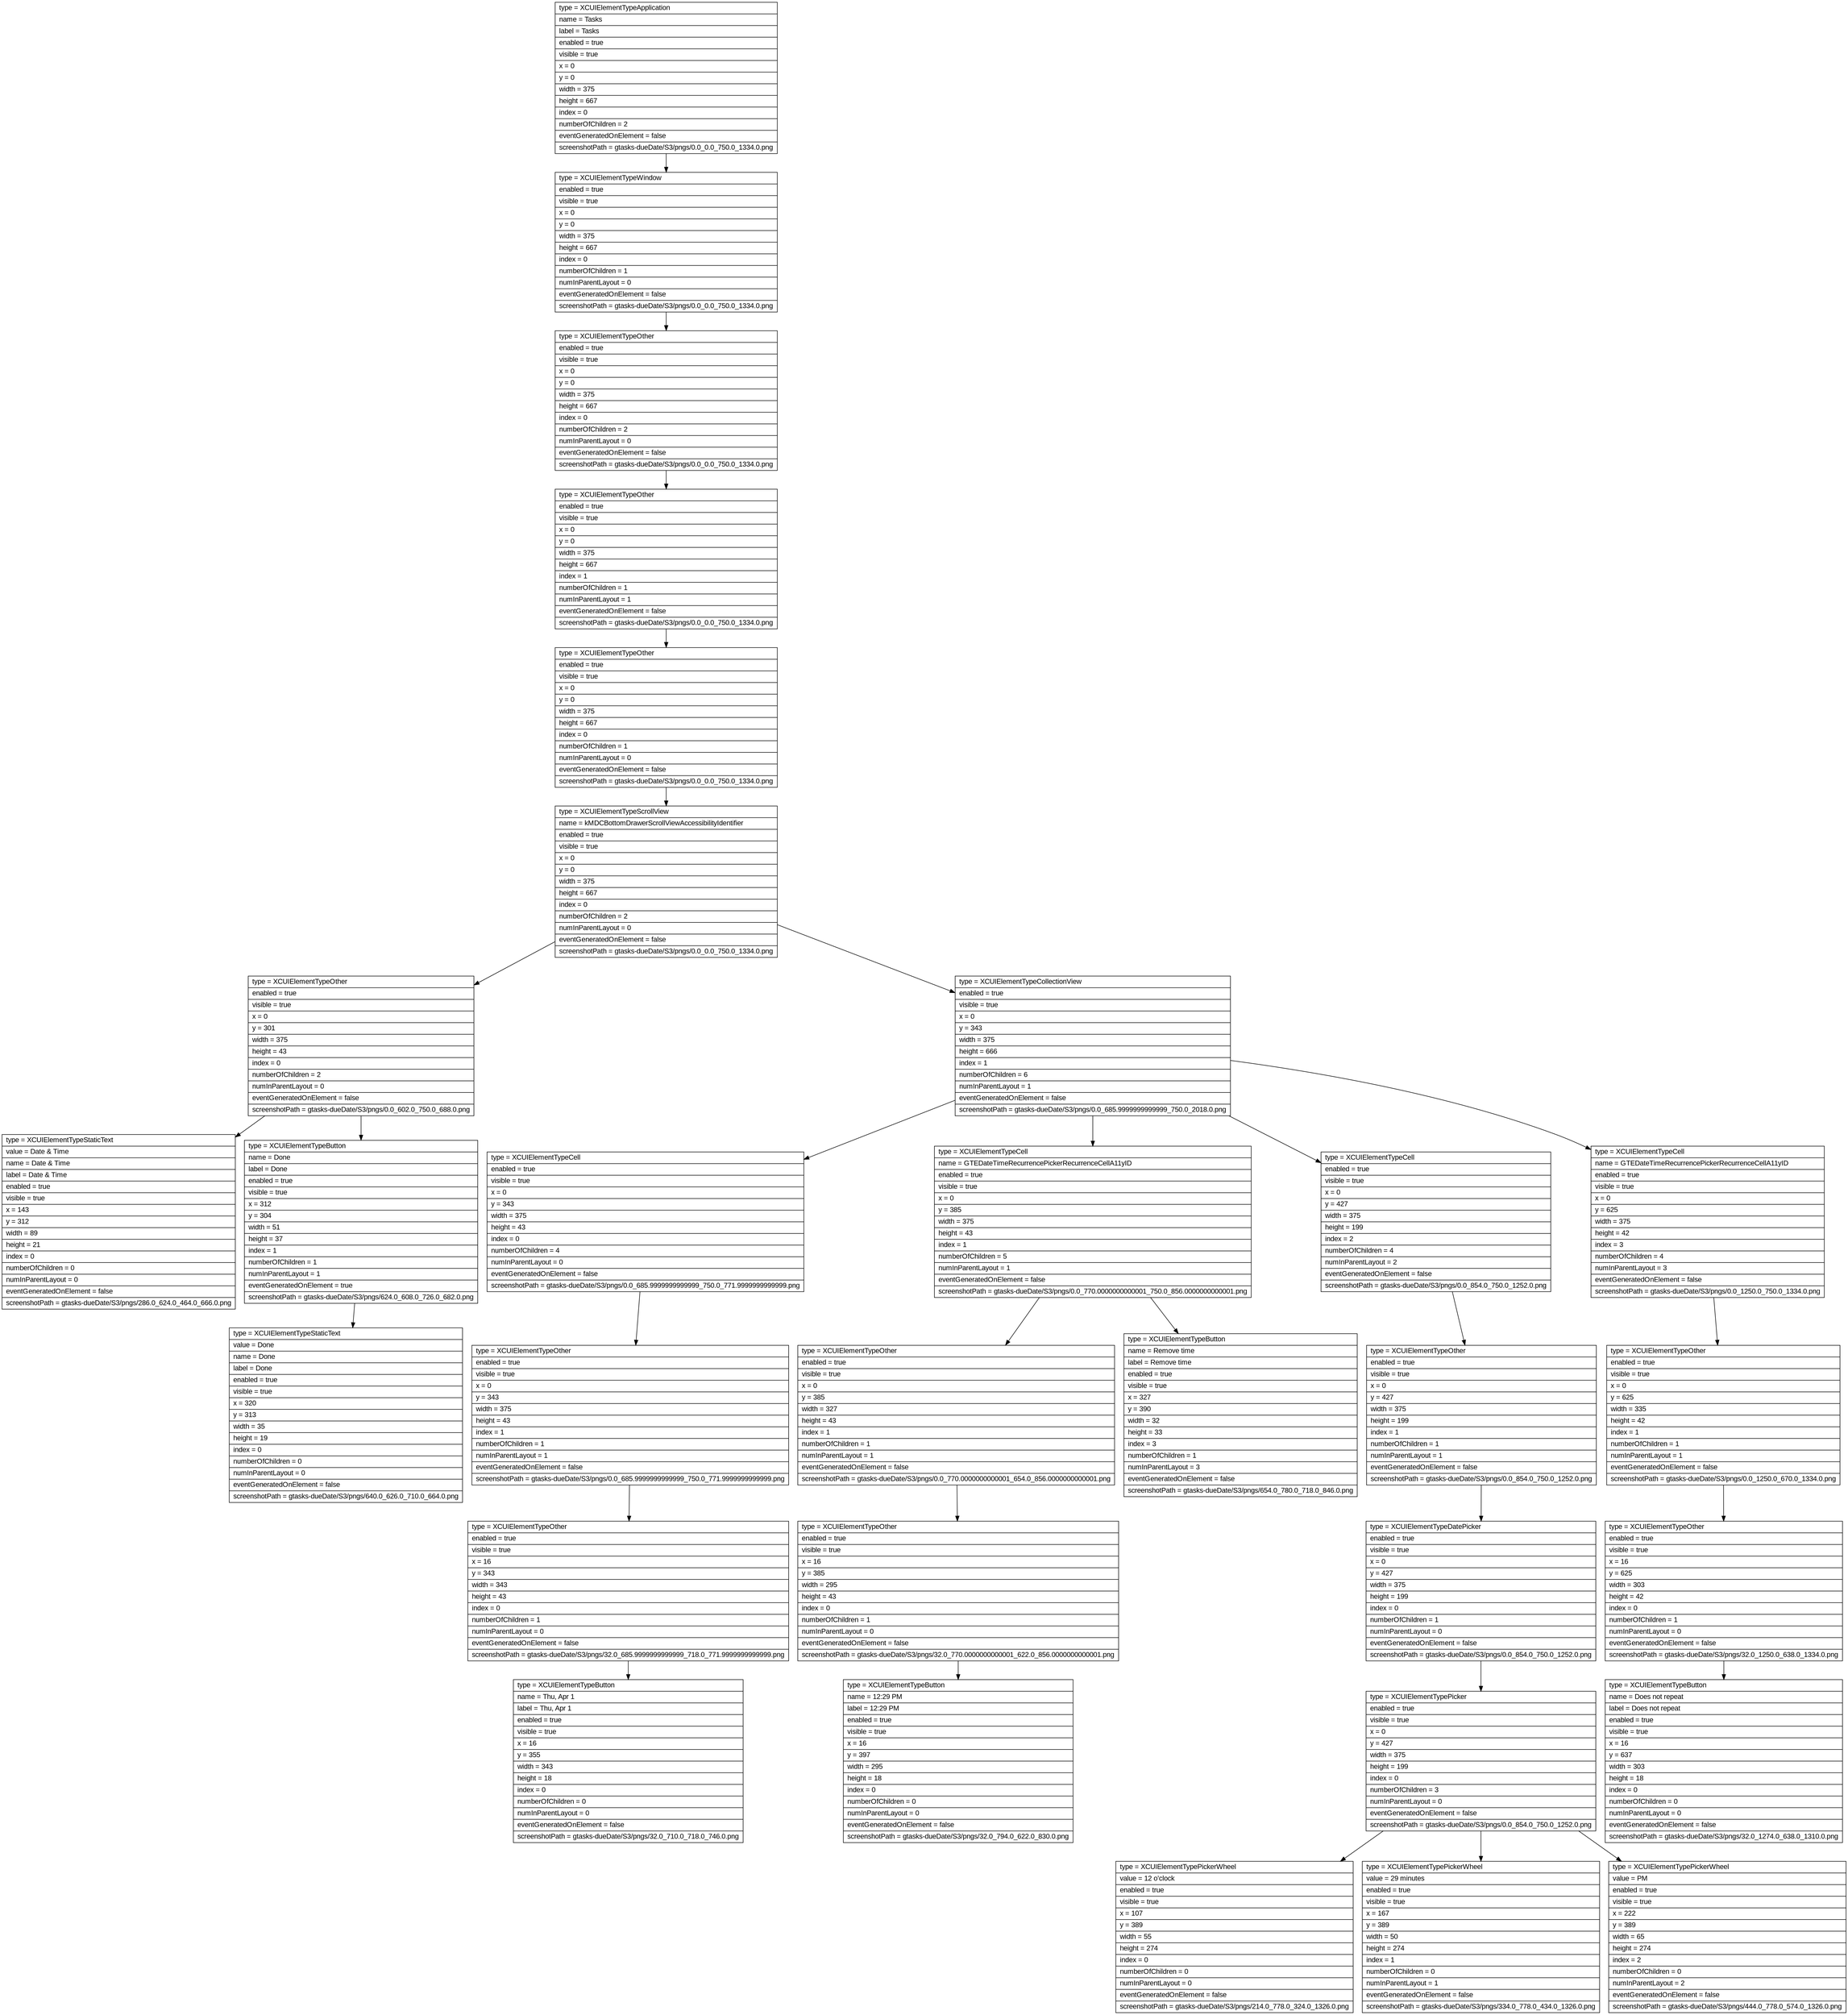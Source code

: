 digraph Layout {

	node [shape=record fontname=Arial];

	0	[label="{type = XCUIElementTypeApplication\l|name = Tasks\l|label = Tasks\l|enabled = true\l|visible = true\l|x = 0\l|y = 0\l|width = 375\l|height = 667\l|index = 0\l|numberOfChildren = 2\l|eventGeneratedOnElement = false \l|screenshotPath = gtasks-dueDate/S3/pngs/0.0_0.0_750.0_1334.0.png\l}"]
	1	[label="{type = XCUIElementTypeWindow\l|enabled = true\l|visible = true\l|x = 0\l|y = 0\l|width = 375\l|height = 667\l|index = 0\l|numberOfChildren = 1\l|numInParentLayout = 0\l|eventGeneratedOnElement = false \l|screenshotPath = gtasks-dueDate/S3/pngs/0.0_0.0_750.0_1334.0.png\l}"]
	2	[label="{type = XCUIElementTypeOther\l|enabled = true\l|visible = true\l|x = 0\l|y = 0\l|width = 375\l|height = 667\l|index = 0\l|numberOfChildren = 2\l|numInParentLayout = 0\l|eventGeneratedOnElement = false \l|screenshotPath = gtasks-dueDate/S3/pngs/0.0_0.0_750.0_1334.0.png\l}"]
	3	[label="{type = XCUIElementTypeOther\l|enabled = true\l|visible = true\l|x = 0\l|y = 0\l|width = 375\l|height = 667\l|index = 1\l|numberOfChildren = 1\l|numInParentLayout = 1\l|eventGeneratedOnElement = false \l|screenshotPath = gtasks-dueDate/S3/pngs/0.0_0.0_750.0_1334.0.png\l}"]
	4	[label="{type = XCUIElementTypeOther\l|enabled = true\l|visible = true\l|x = 0\l|y = 0\l|width = 375\l|height = 667\l|index = 0\l|numberOfChildren = 1\l|numInParentLayout = 0\l|eventGeneratedOnElement = false \l|screenshotPath = gtasks-dueDate/S3/pngs/0.0_0.0_750.0_1334.0.png\l}"]
	5	[label="{type = XCUIElementTypeScrollView\l|name = kMDCBottomDrawerScrollViewAccessibilityIdentifier\l|enabled = true\l|visible = true\l|x = 0\l|y = 0\l|width = 375\l|height = 667\l|index = 0\l|numberOfChildren = 2\l|numInParentLayout = 0\l|eventGeneratedOnElement = false \l|screenshotPath = gtasks-dueDate/S3/pngs/0.0_0.0_750.0_1334.0.png\l}"]
	6	[label="{type = XCUIElementTypeOther\l|enabled = true\l|visible = true\l|x = 0\l|y = 301\l|width = 375\l|height = 43\l|index = 0\l|numberOfChildren = 2\l|numInParentLayout = 0\l|eventGeneratedOnElement = false \l|screenshotPath = gtasks-dueDate/S3/pngs/0.0_602.0_750.0_688.0.png\l}"]
	7	[label="{type = XCUIElementTypeCollectionView\l|enabled = true\l|visible = true\l|x = 0\l|y = 343\l|width = 375\l|height = 666\l|index = 1\l|numberOfChildren = 6\l|numInParentLayout = 1\l|eventGeneratedOnElement = false \l|screenshotPath = gtasks-dueDate/S3/pngs/0.0_685.9999999999999_750.0_2018.0.png\l}"]
	8	[label="{type = XCUIElementTypeStaticText\l|value = Date & Time\l|name = Date & Time\l|label = Date & Time\l|enabled = true\l|visible = true\l|x = 143\l|y = 312\l|width = 89\l|height = 21\l|index = 0\l|numberOfChildren = 0\l|numInParentLayout = 0\l|eventGeneratedOnElement = false \l|screenshotPath = gtasks-dueDate/S3/pngs/286.0_624.0_464.0_666.0.png\l}"]
	9	[label="{type = XCUIElementTypeButton\l|name = Done\l|label = Done\l|enabled = true\l|visible = true\l|x = 312\l|y = 304\l|width = 51\l|height = 37\l|index = 1\l|numberOfChildren = 1\l|numInParentLayout = 1\l|eventGeneratedOnElement = true \l|screenshotPath = gtasks-dueDate/S3/pngs/624.0_608.0_726.0_682.0.png\l}"]
	10	[label="{type = XCUIElementTypeCell\l|enabled = true\l|visible = true\l|x = 0\l|y = 343\l|width = 375\l|height = 43\l|index = 0\l|numberOfChildren = 4\l|numInParentLayout = 0\l|eventGeneratedOnElement = false \l|screenshotPath = gtasks-dueDate/S3/pngs/0.0_685.9999999999999_750.0_771.9999999999999.png\l}"]
	11	[label="{type = XCUIElementTypeCell\l|name = GTEDateTimeRecurrencePickerRecurrenceCellA11yID\l|enabled = true\l|visible = true\l|x = 0\l|y = 385\l|width = 375\l|height = 43\l|index = 1\l|numberOfChildren = 5\l|numInParentLayout = 1\l|eventGeneratedOnElement = false \l|screenshotPath = gtasks-dueDate/S3/pngs/0.0_770.0000000000001_750.0_856.0000000000001.png\l}"]
	12	[label="{type = XCUIElementTypeCell\l|enabled = true\l|visible = true\l|x = 0\l|y = 427\l|width = 375\l|height = 199\l|index = 2\l|numberOfChildren = 4\l|numInParentLayout = 2\l|eventGeneratedOnElement = false \l|screenshotPath = gtasks-dueDate/S3/pngs/0.0_854.0_750.0_1252.0.png\l}"]
	13	[label="{type = XCUIElementTypeCell\l|name = GTEDateTimeRecurrencePickerRecurrenceCellA11yID\l|enabled = true\l|visible = true\l|x = 0\l|y = 625\l|width = 375\l|height = 42\l|index = 3\l|numberOfChildren = 4\l|numInParentLayout = 3\l|eventGeneratedOnElement = false \l|screenshotPath = gtasks-dueDate/S3/pngs/0.0_1250.0_750.0_1334.0.png\l}"]
	14	[label="{type = XCUIElementTypeStaticText\l|value = Done\l|name = Done\l|label = Done\l|enabled = true\l|visible = true\l|x = 320\l|y = 313\l|width = 35\l|height = 19\l|index = 0\l|numberOfChildren = 0\l|numInParentLayout = 0\l|eventGeneratedOnElement = false \l|screenshotPath = gtasks-dueDate/S3/pngs/640.0_626.0_710.0_664.0.png\l}"]
	15	[label="{type = XCUIElementTypeOther\l|enabled = true\l|visible = true\l|x = 0\l|y = 343\l|width = 375\l|height = 43\l|index = 1\l|numberOfChildren = 1\l|numInParentLayout = 1\l|eventGeneratedOnElement = false \l|screenshotPath = gtasks-dueDate/S3/pngs/0.0_685.9999999999999_750.0_771.9999999999999.png\l}"]
	16	[label="{type = XCUIElementTypeOther\l|enabled = true\l|visible = true\l|x = 0\l|y = 385\l|width = 327\l|height = 43\l|index = 1\l|numberOfChildren = 1\l|numInParentLayout = 1\l|eventGeneratedOnElement = false \l|screenshotPath = gtasks-dueDate/S3/pngs/0.0_770.0000000000001_654.0_856.0000000000001.png\l}"]
	17	[label="{type = XCUIElementTypeButton\l|name = Remove time\l|label = Remove time\l|enabled = true\l|visible = true\l|x = 327\l|y = 390\l|width = 32\l|height = 33\l|index = 3\l|numberOfChildren = 1\l|numInParentLayout = 3\l|eventGeneratedOnElement = false \l|screenshotPath = gtasks-dueDate/S3/pngs/654.0_780.0_718.0_846.0.png\l}"]
	18	[label="{type = XCUIElementTypeOther\l|enabled = true\l|visible = true\l|x = 0\l|y = 427\l|width = 375\l|height = 199\l|index = 1\l|numberOfChildren = 1\l|numInParentLayout = 1\l|eventGeneratedOnElement = false \l|screenshotPath = gtasks-dueDate/S3/pngs/0.0_854.0_750.0_1252.0.png\l}"]
	19	[label="{type = XCUIElementTypeOther\l|enabled = true\l|visible = true\l|x = 0\l|y = 625\l|width = 335\l|height = 42\l|index = 1\l|numberOfChildren = 1\l|numInParentLayout = 1\l|eventGeneratedOnElement = false \l|screenshotPath = gtasks-dueDate/S3/pngs/0.0_1250.0_670.0_1334.0.png\l}"]
	20	[label="{type = XCUIElementTypeOther\l|enabled = true\l|visible = true\l|x = 16\l|y = 343\l|width = 343\l|height = 43\l|index = 0\l|numberOfChildren = 1\l|numInParentLayout = 0\l|eventGeneratedOnElement = false \l|screenshotPath = gtasks-dueDate/S3/pngs/32.0_685.9999999999999_718.0_771.9999999999999.png\l}"]
	21	[label="{type = XCUIElementTypeOther\l|enabled = true\l|visible = true\l|x = 16\l|y = 385\l|width = 295\l|height = 43\l|index = 0\l|numberOfChildren = 1\l|numInParentLayout = 0\l|eventGeneratedOnElement = false \l|screenshotPath = gtasks-dueDate/S3/pngs/32.0_770.0000000000001_622.0_856.0000000000001.png\l}"]
	22	[label="{type = XCUIElementTypeDatePicker\l|enabled = true\l|visible = true\l|x = 0\l|y = 427\l|width = 375\l|height = 199\l|index = 0\l|numberOfChildren = 1\l|numInParentLayout = 0\l|eventGeneratedOnElement = false \l|screenshotPath = gtasks-dueDate/S3/pngs/0.0_854.0_750.0_1252.0.png\l}"]
	23	[label="{type = XCUIElementTypeOther\l|enabled = true\l|visible = true\l|x = 16\l|y = 625\l|width = 303\l|height = 42\l|index = 0\l|numberOfChildren = 1\l|numInParentLayout = 0\l|eventGeneratedOnElement = false \l|screenshotPath = gtasks-dueDate/S3/pngs/32.0_1250.0_638.0_1334.0.png\l}"]
	24	[label="{type = XCUIElementTypeButton\l|name = Thu, Apr 1\l|label = Thu, Apr 1\l|enabled = true\l|visible = true\l|x = 16\l|y = 355\l|width = 343\l|height = 18\l|index = 0\l|numberOfChildren = 0\l|numInParentLayout = 0\l|eventGeneratedOnElement = false \l|screenshotPath = gtasks-dueDate/S3/pngs/32.0_710.0_718.0_746.0.png\l}"]
	25	[label="{type = XCUIElementTypeButton\l|name = 12:29 PM\l|label = 12:29 PM\l|enabled = true\l|visible = true\l|x = 16\l|y = 397\l|width = 295\l|height = 18\l|index = 0\l|numberOfChildren = 0\l|numInParentLayout = 0\l|eventGeneratedOnElement = false \l|screenshotPath = gtasks-dueDate/S3/pngs/32.0_794.0_622.0_830.0.png\l}"]
	26	[label="{type = XCUIElementTypePicker\l|enabled = true\l|visible = true\l|x = 0\l|y = 427\l|width = 375\l|height = 199\l|index = 0\l|numberOfChildren = 3\l|numInParentLayout = 0\l|eventGeneratedOnElement = false \l|screenshotPath = gtasks-dueDate/S3/pngs/0.0_854.0_750.0_1252.0.png\l}"]
	27	[label="{type = XCUIElementTypeButton\l|name = Does not repeat\l|label = Does not repeat\l|enabled = true\l|visible = true\l|x = 16\l|y = 637\l|width = 303\l|height = 18\l|index = 0\l|numberOfChildren = 0\l|numInParentLayout = 0\l|eventGeneratedOnElement = false \l|screenshotPath = gtasks-dueDate/S3/pngs/32.0_1274.0_638.0_1310.0.png\l}"]
	28	[label="{type = XCUIElementTypePickerWheel\l|value = 12 o’clock\l|enabled = true\l|visible = true\l|x = 107\l|y = 389\l|width = 55\l|height = 274\l|index = 0\l|numberOfChildren = 0\l|numInParentLayout = 0\l|eventGeneratedOnElement = false \l|screenshotPath = gtasks-dueDate/S3/pngs/214.0_778.0_324.0_1326.0.png\l}"]
	29	[label="{type = XCUIElementTypePickerWheel\l|value = 29 minutes\l|enabled = true\l|visible = true\l|x = 167\l|y = 389\l|width = 50\l|height = 274\l|index = 1\l|numberOfChildren = 0\l|numInParentLayout = 1\l|eventGeneratedOnElement = false \l|screenshotPath = gtasks-dueDate/S3/pngs/334.0_778.0_434.0_1326.0.png\l}"]
	30	[label="{type = XCUIElementTypePickerWheel\l|value = PM\l|enabled = true\l|visible = true\l|x = 222\l|y = 389\l|width = 65\l|height = 274\l|index = 2\l|numberOfChildren = 0\l|numInParentLayout = 2\l|eventGeneratedOnElement = false \l|screenshotPath = gtasks-dueDate/S3/pngs/444.0_778.0_574.0_1326.0.png\l}"]


	0 -> 1
	1 -> 2
	2 -> 3
	3 -> 4
	4 -> 5
	5 -> 6
	5 -> 7
	6 -> 8
	6 -> 9
	7 -> 10
	7 -> 11
	7 -> 12
	7 -> 13
	9 -> 14
	10 -> 15
	11 -> 16
	11 -> 17
	12 -> 18
	13 -> 19
	15 -> 20
	16 -> 21
	18 -> 22
	19 -> 23
	20 -> 24
	21 -> 25
	22 -> 26
	23 -> 27
	26 -> 28
	26 -> 29
	26 -> 30


}